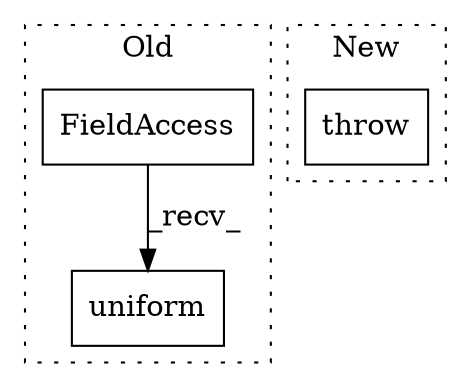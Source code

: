 digraph G {
subgraph cluster0 {
1 [label="uniform" a="32" s="6347" l="9" shape="box"];
3 [label="FieldAccess" a="22" s="6334" l="12" shape="box"];
label = "Old";
style="dotted";
}
subgraph cluster1 {
2 [label="throw" a="53" s="5474" l="6" shape="box"];
label = "New";
style="dotted";
}
3 -> 1 [label="_recv_"];
}